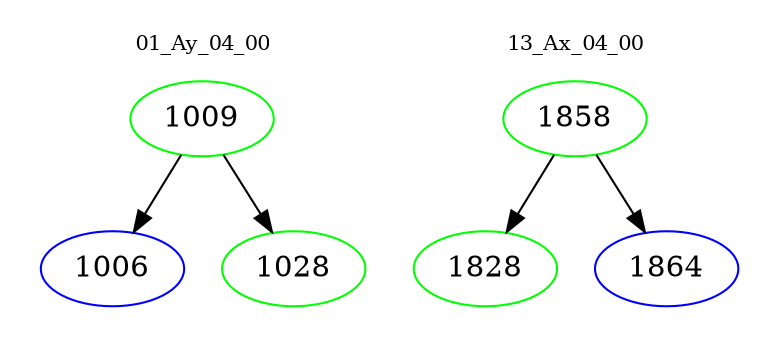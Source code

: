 digraph{
subgraph cluster_0 {
color = white
label = "01_Ay_04_00";
fontsize=10;
T0_1009 [label="1009", color="green"]
T0_1009 -> T0_1006 [color="black"]
T0_1006 [label="1006", color="blue"]
T0_1009 -> T0_1028 [color="black"]
T0_1028 [label="1028", color="green"]
}
subgraph cluster_1 {
color = white
label = "13_Ax_04_00";
fontsize=10;
T1_1858 [label="1858", color="green"]
T1_1858 -> T1_1828 [color="black"]
T1_1828 [label="1828", color="green"]
T1_1858 -> T1_1864 [color="black"]
T1_1864 [label="1864", color="blue"]
}
}
